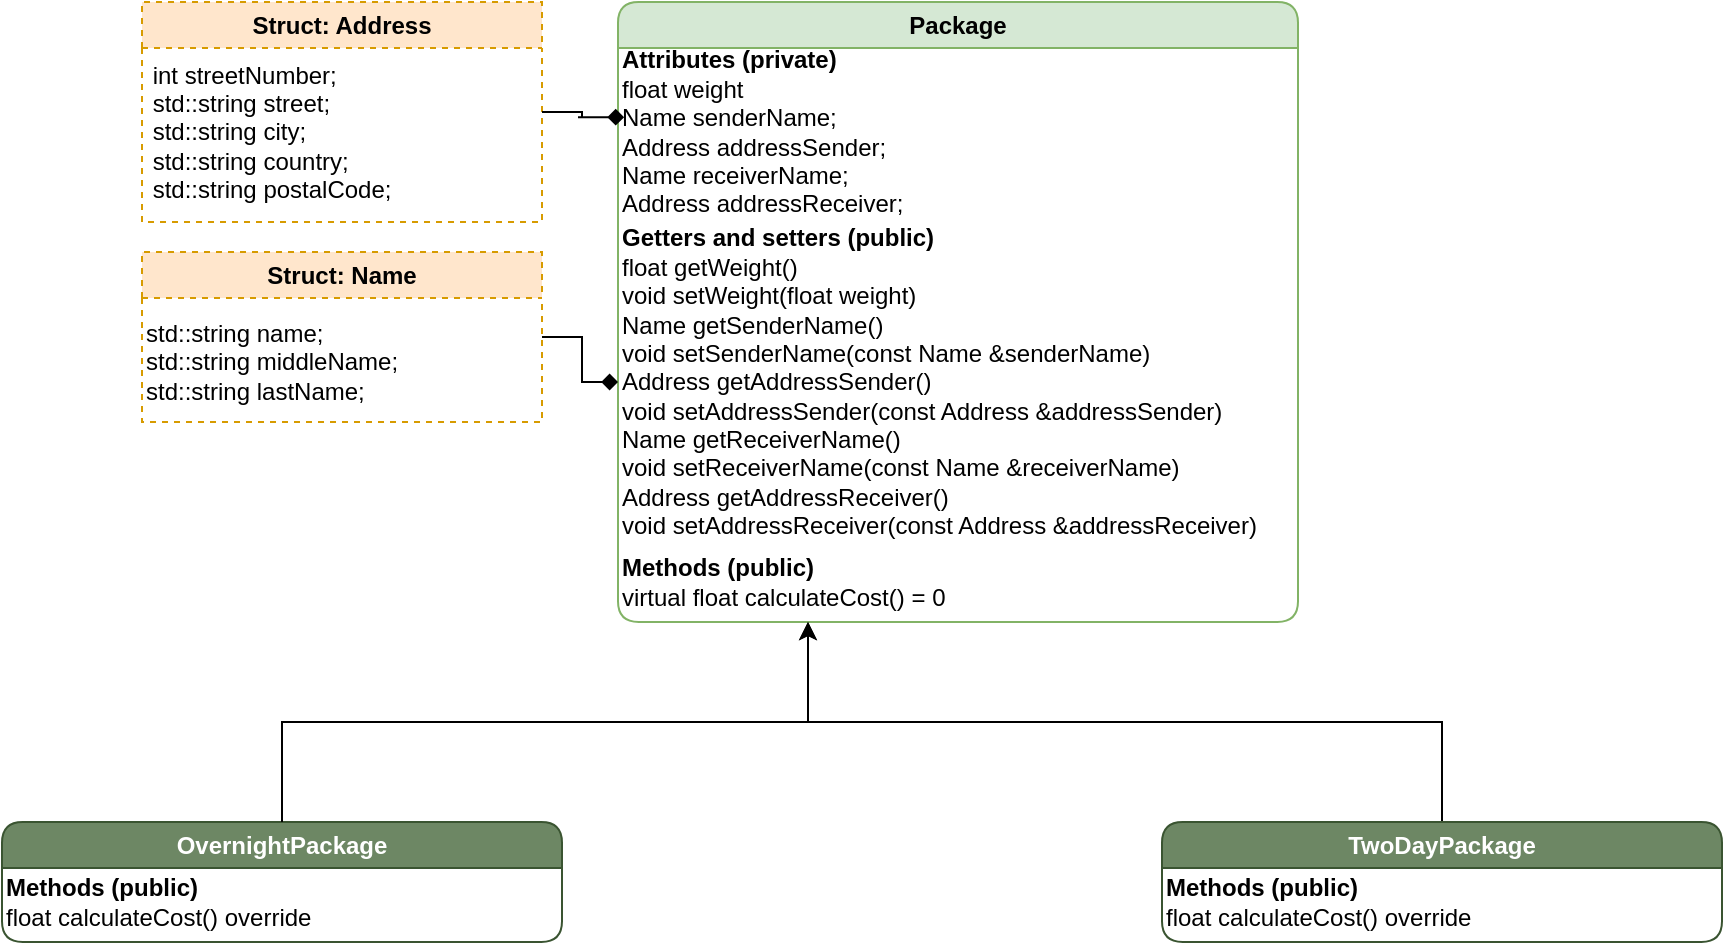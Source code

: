 <mxfile version="24.0.2" type="device">
  <diagram name="Página-1" id="dUacod-UvGrpVMlwzByS">
    <mxGraphModel dx="2014" dy="246" grid="1" gridSize="10" guides="1" tooltips="1" connect="1" arrows="1" fold="1" page="1" pageScale="1" pageWidth="827" pageHeight="1169" background="none" math="0" shadow="0">
      <root>
        <mxCell id="0" />
        <mxCell id="1" parent="0" />
        <mxCell id="juQ6OJfFrcmh1SUFTUH2-47" value="OvernightPackage" style="swimlane;whiteSpace=wrap;html=1;fillColor=#6d8764;fontColor=#ffffff;strokeColor=#3A5431;rounded=1;" parent="1" vertex="1">
          <mxGeometry x="-900" y="450" width="280" height="60" as="geometry" />
        </mxCell>
        <mxCell id="juQ6OJfFrcmh1SUFTUH2-48" value="&lt;b&gt;Methods (public)&lt;/b&gt;&lt;div&gt;float calculateCost() override&lt;br&gt;&lt;/div&gt;" style="text;html=1;align=left;verticalAlign=middle;resizable=0;points=[];autosize=1;strokeColor=none;fillColor=none;" parent="juQ6OJfFrcmh1SUFTUH2-47" vertex="1">
          <mxGeometry y="20" width="180" height="40" as="geometry" />
        </mxCell>
        <mxCell id="juQ6OJfFrcmh1SUFTUH2-49" value="Package" style="swimlane;whiteSpace=wrap;html=1;fillColor=#d5e8d4;strokeColor=#82b366;rounded=1;fillStyle=auto;swimlaneFillColor=default;" parent="1" vertex="1">
          <mxGeometry x="-592" y="40" width="340" height="310" as="geometry" />
        </mxCell>
        <mxCell id="juQ6OJfFrcmh1SUFTUH2-50" value="&lt;div&gt;&lt;b&gt;Attributes (private)&lt;/b&gt;&lt;/div&gt;float weight&amp;nbsp;&lt;div&gt;&lt;div&gt;Name senderName;&amp;nbsp; &amp;nbsp; &amp;nbsp; &amp;nbsp; &amp;nbsp;&amp;nbsp;&lt;/div&gt;&lt;div&gt;Address addressSender;&amp;nbsp; &amp;nbsp;&amp;nbsp;&lt;/div&gt;&lt;div&gt;Name receiverName;&amp;nbsp; &amp;nbsp; &amp;nbsp; &amp;nbsp;&amp;nbsp;&lt;/div&gt;&lt;div&gt;Address addressReceiver;&amp;nbsp;&amp;nbsp;&lt;/div&gt;&lt;/div&gt;" style="text;html=1;align=left;verticalAlign=middle;resizable=0;points=[];autosize=1;strokeColor=none;fillColor=none;" parent="juQ6OJfFrcmh1SUFTUH2-49" vertex="1">
          <mxGeometry y="15" width="170" height="100" as="geometry" />
        </mxCell>
        <mxCell id="juQ6OJfFrcmh1SUFTUH2-51" value="&lt;div&gt;&lt;b&gt;Getters and setters (public)&lt;/b&gt;&lt;/div&gt;&lt;div&gt;float getWeight()&lt;/div&gt;&lt;div&gt;&lt;div&gt;void setWeight(float weight)&lt;/div&gt;&lt;div&gt;Name getSenderName()&lt;br&gt;&lt;/div&gt;&lt;/div&gt;&lt;div&gt;void setSenderName(const Name &amp;amp;senderName)&lt;br&gt;&lt;/div&gt;&lt;div&gt;Address getAddressSender()&lt;br&gt;&lt;/div&gt;&lt;div&gt;void setAddressSender(const Address &amp;amp;addressSender)&lt;br&gt;&lt;/div&gt;&lt;div&gt;Name getReceiverName()&lt;br&gt;&lt;/div&gt;&lt;div&gt;void setReceiverName(const Name &amp;amp;receiverName)&lt;br&gt;&lt;/div&gt;&lt;div&gt;Address getAddressReceiver()&lt;br&gt;&lt;/div&gt;&lt;div&gt;void setAddressReceiver(const Address &amp;amp;addressReceiver)&lt;/div&gt;" style="text;html=1;align=left;verticalAlign=middle;resizable=0;points=[];autosize=1;strokeColor=none;fillColor=none;" parent="juQ6OJfFrcmh1SUFTUH2-49" vertex="1">
          <mxGeometry y="105" width="340" height="170" as="geometry" />
        </mxCell>
        <mxCell id="juQ6OJfFrcmh1SUFTUH2-52" value="&lt;b&gt;Methods (public)&lt;/b&gt;&lt;div&gt;virtual float calculateCost() = 0&lt;br&gt;&lt;/div&gt;" style="text;html=1;align=left;verticalAlign=middle;resizable=0;points=[];autosize=1;strokeColor=none;fillColor=none;" parent="juQ6OJfFrcmh1SUFTUH2-49" vertex="1">
          <mxGeometry y="270" width="190" height="40" as="geometry" />
        </mxCell>
        <mxCell id="juQ6OJfFrcmh1SUFTUH2-73" style="edgeStyle=orthogonalEdgeStyle;rounded=0;orthogonalLoop=1;jettySize=auto;html=1;exitX=0.5;exitY=0;exitDx=0;exitDy=0;" parent="1" source="juQ6OJfFrcmh1SUFTUH2-54" target="juQ6OJfFrcmh1SUFTUH2-52" edge="1">
          <mxGeometry relative="1" as="geometry" />
        </mxCell>
        <mxCell id="juQ6OJfFrcmh1SUFTUH2-54" value="TwoDayPackage" style="swimlane;whiteSpace=wrap;html=1;startSize=23;fillColor=#6d8764;fontColor=#ffffff;strokeColor=#3A5431;rounded=1;" parent="1" vertex="1">
          <mxGeometry x="-320" y="450" width="280" height="60" as="geometry" />
        </mxCell>
        <mxCell id="juQ6OJfFrcmh1SUFTUH2-55" value="&lt;b&gt;Methods (public)&lt;/b&gt;&lt;div&gt;float calculateCost() override&lt;br&gt;&lt;/div&gt;" style="text;html=1;align=left;verticalAlign=middle;resizable=0;points=[];autosize=1;" parent="juQ6OJfFrcmh1SUFTUH2-54" vertex="1">
          <mxGeometry y="20" width="180" height="40" as="geometry" />
        </mxCell>
        <mxCell id="juQ6OJfFrcmh1SUFTUH2-71" style="edgeStyle=orthogonalEdgeStyle;rounded=0;orthogonalLoop=1;jettySize=auto;html=1;exitX=0.5;exitY=0;exitDx=0;exitDy=0;" parent="1" source="juQ6OJfFrcmh1SUFTUH2-47" target="juQ6OJfFrcmh1SUFTUH2-52" edge="1">
          <mxGeometry relative="1" as="geometry">
            <mxPoint x="-570" y="400" as="targetPoint" />
          </mxGeometry>
        </mxCell>
        <mxCell id="juQ6OJfFrcmh1SUFTUH2-74" value="Struct: Address" style="swimlane;whiteSpace=wrap;html=1;fillColor=#ffe6cc;strokeColor=#d79b00;dashed=1;" parent="1" vertex="1">
          <mxGeometry x="-830" y="40" width="200" height="110" as="geometry" />
        </mxCell>
        <mxCell id="juQ6OJfFrcmh1SUFTUH2-75" value="&lt;div&gt;&amp;nbsp;int streetNumber;&lt;/div&gt;&lt;div&gt;&amp;nbsp;std::string street;&lt;/div&gt;&lt;div&gt;&amp;nbsp;std::string city;&lt;/div&gt;&lt;div&gt;&amp;nbsp;std::string country;&amp;nbsp;&lt;/div&gt;&lt;div&gt;&amp;nbsp;std::string postalCode;&lt;/div&gt;" style="text;html=1;align=left;verticalAlign=middle;resizable=0;points=[];autosize=1;strokeColor=none;fillColor=none;" parent="juQ6OJfFrcmh1SUFTUH2-74" vertex="1">
          <mxGeometry y="20" width="150" height="90" as="geometry" />
        </mxCell>
        <mxCell id="juQ6OJfFrcmh1SUFTUH2-95" style="edgeStyle=orthogonalEdgeStyle;rounded=0;orthogonalLoop=1;jettySize=auto;html=1;exitX=1;exitY=0.5;exitDx=0;exitDy=0;endArrow=diamond;endFill=1;" parent="1" source="juQ6OJfFrcmh1SUFTUH2-76" target="juQ6OJfFrcmh1SUFTUH2-51" edge="1">
          <mxGeometry relative="1" as="geometry" />
        </mxCell>
        <mxCell id="juQ6OJfFrcmh1SUFTUH2-76" value="Struct: Name" style="swimlane;whiteSpace=wrap;html=1;dashed=1;fillColor=#ffe6cc;strokeColor=#d79b00;" parent="1" vertex="1">
          <mxGeometry x="-830" y="165" width="200" height="85" as="geometry" />
        </mxCell>
        <mxCell id="juQ6OJfFrcmh1SUFTUH2-77" value="&lt;div&gt;std::string name;&lt;/div&gt;&lt;div&gt;std::string middleName;&lt;/div&gt;&lt;div&gt;std::string lastName;&lt;/div&gt;" style="text;html=1;align=left;verticalAlign=middle;resizable=0;points=[];autosize=1;strokeColor=none;fillColor=none;" parent="juQ6OJfFrcmh1SUFTUH2-76" vertex="1">
          <mxGeometry y="25" width="150" height="60" as="geometry" />
        </mxCell>
        <mxCell id="juQ6OJfFrcmh1SUFTUH2-94" style="edgeStyle=orthogonalEdgeStyle;rounded=0;orthogonalLoop=1;jettySize=auto;html=1;entryX=0.018;entryY=0.426;entryDx=0;entryDy=0;entryPerimeter=0;endArrow=diamond;endFill=1;" parent="1" source="juQ6OJfFrcmh1SUFTUH2-74" target="juQ6OJfFrcmh1SUFTUH2-50" edge="1">
          <mxGeometry relative="1" as="geometry" />
        </mxCell>
      </root>
    </mxGraphModel>
  </diagram>
</mxfile>
